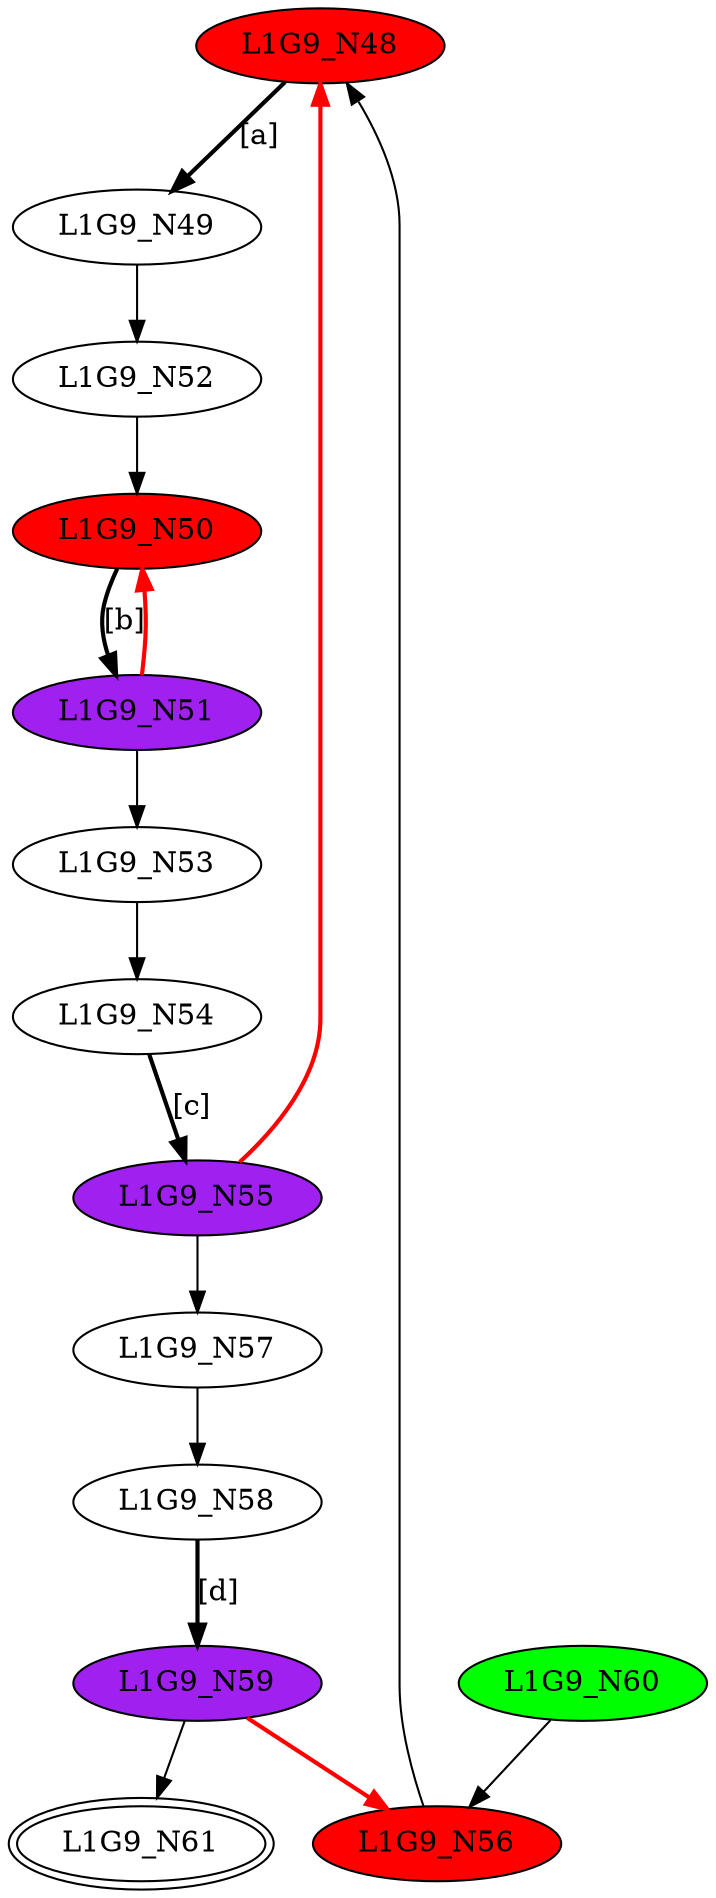 digraph G9{
"L1G9_N48" [style=filled,fillcolor=red];
"L1G9_N49";
"L1G9_N50" [style=filled,fillcolor=red];
"L1G9_N51" [style=filled,fillcolor=purple];
"L1G9_N52";
"L1G9_N53";
"L1G9_N54";
"L1G9_N55" [style=filled,fillcolor=purple];
"L1G9_N56" [style=filled,fillcolor=red];
"L1G9_N57";
"L1G9_N58";
"L1G9_N59" [style=filled,fillcolor=purple];
"L1G9_N60" [style=filled,fillcolor=green];
"L1G9_N61" [peripheries=2];
"L1G9_N48"->"L1G9_N49" [style = bold, label = "[a]"];
"L1G9_N50"->"L1G9_N51" [style = bold, label = "[b]"];
"L1G9_N52"->"L1G9_N50";
"L1G9_N51"->"L1G9_N53";
"L1G9_N51"->"L1G9_N50" [color=red,style = bold, label = ""];
"L1G9_N49"->"L1G9_N52";
"L1G9_N54"->"L1G9_N55" [style = bold, label = "[c]"];
"L1G9_N53"->"L1G9_N54";
"L1G9_N56"->"L1G9_N48";
"L1G9_N55"->"L1G9_N57";
"L1G9_N55"->"L1G9_N48" [color=red,style = bold, label = ""];
"L1G9_N58"->"L1G9_N59" [style = bold, label = "[d]"];
"L1G9_N57"->"L1G9_N58";
"L1G9_N60"->"L1G9_N56";
"L1G9_N59"->"L1G9_N61";
"L1G9_N59"->"L1G9_N56" [color=red,style = bold, label = ""];
}


